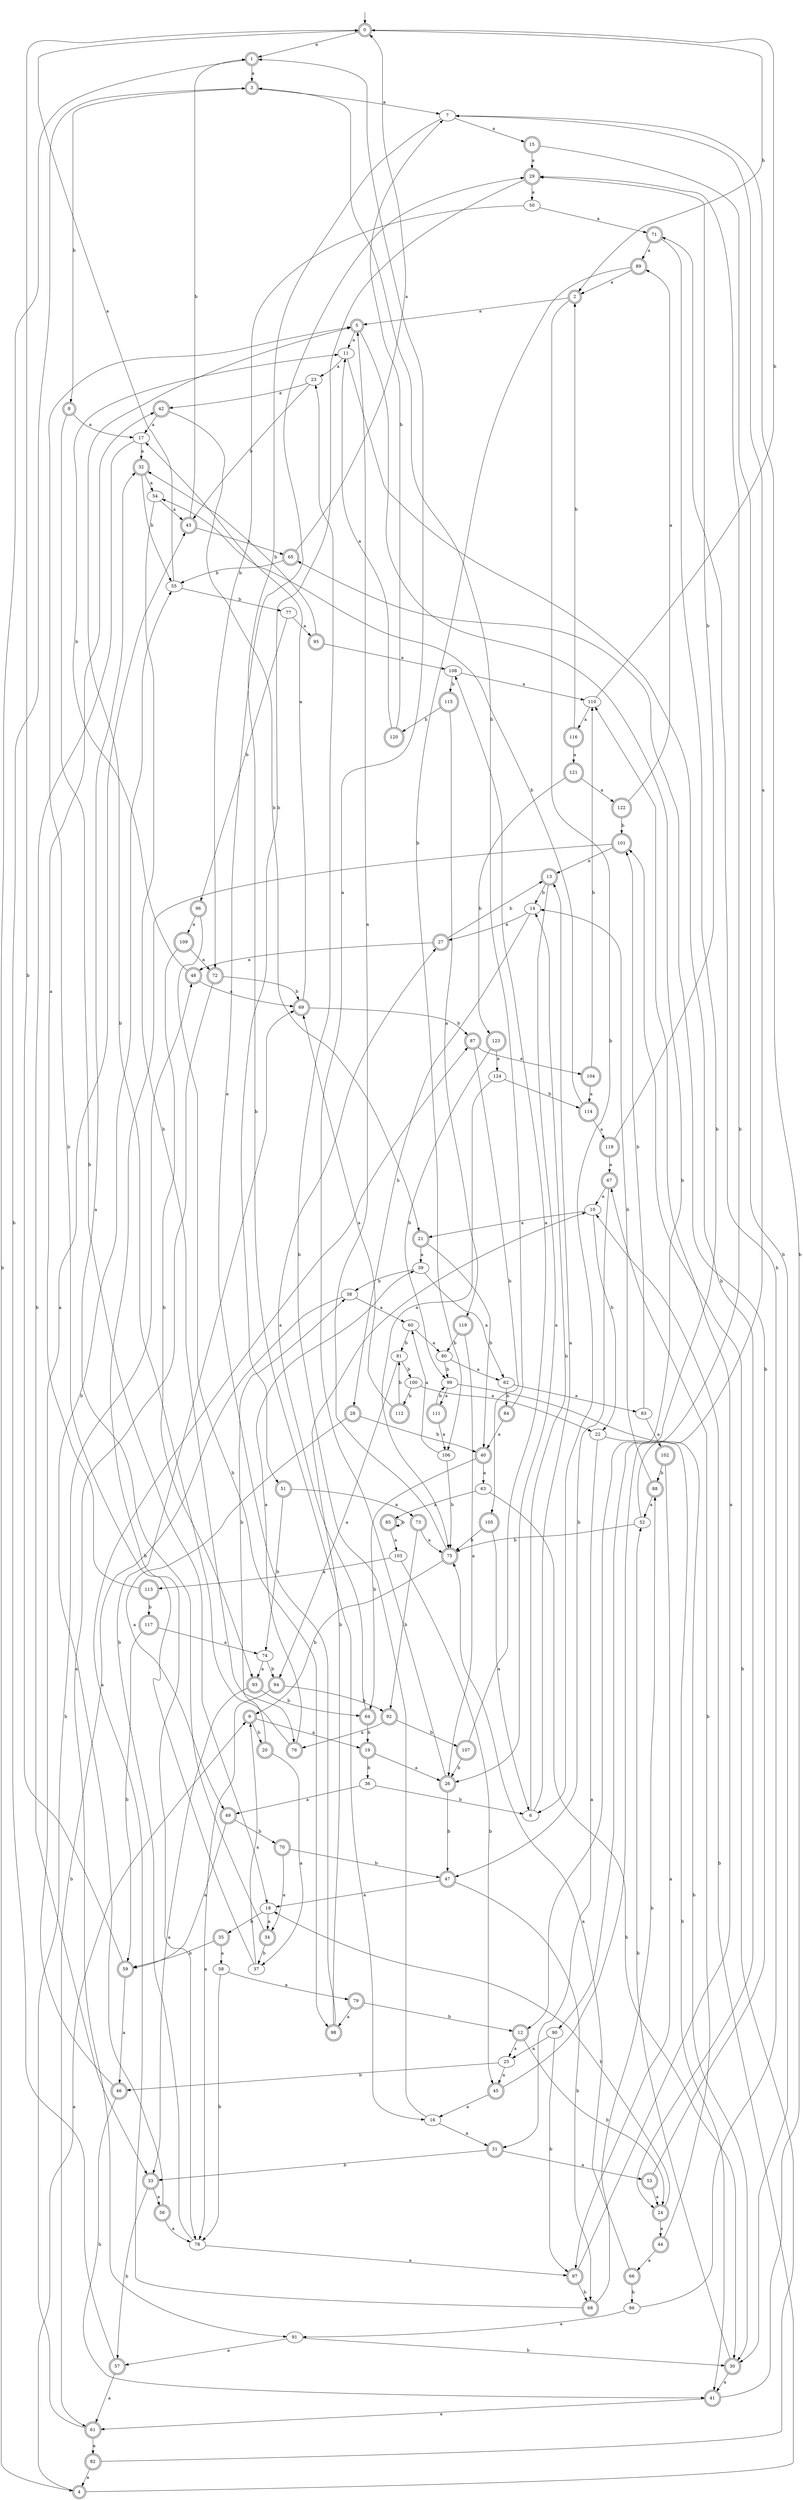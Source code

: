digraph RandomDFA {
  __start0 [label="", shape=none];
  __start0 -> 0 [label=""];
  0 [shape=circle] [shape=doublecircle]
  0 -> 1 [label="a"]
  0 -> 2 [label="b"]
  1 [shape=doublecircle]
  1 -> 3 [label="a"]
  1 -> 4 [label="b"]
  2 [shape=doublecircle]
  2 -> 5 [label="a"]
  2 -> 6 [label="b"]
  3 [shape=doublecircle]
  3 -> 7 [label="a"]
  3 -> 8 [label="b"]
  4 [shape=doublecircle]
  4 -> 9 [label="a"]
  4 -> 10 [label="b"]
  5 [shape=doublecircle]
  5 -> 11 [label="a"]
  5 -> 12 [label="b"]
  6
  6 -> 13 [label="a"]
  6 -> 14 [label="b"]
  7
  7 -> 15 [label="a"]
  7 -> 16 [label="b"]
  8 [shape=doublecircle]
  8 -> 17 [label="a"]
  8 -> 18 [label="b"]
  9 [shape=doublecircle]
  9 -> 19 [label="a"]
  9 -> 20 [label="b"]
  10
  10 -> 21 [label="a"]
  10 -> 22 [label="b"]
  11
  11 -> 23 [label="a"]
  11 -> 24 [label="b"]
  12 [shape=doublecircle]
  12 -> 25 [label="a"]
  12 -> 24 [label="b"]
  13 [shape=doublecircle]
  13 -> 26 [label="a"]
  13 -> 14 [label="b"]
  14
  14 -> 27 [label="a"]
  14 -> 28 [label="b"]
  15 [shape=doublecircle]
  15 -> 29 [label="a"]
  15 -> 30 [label="b"]
  16
  16 -> 31 [label="a"]
  16 -> 23 [label="b"]
  17
  17 -> 32 [label="a"]
  17 -> 33 [label="b"]
  18
  18 -> 34 [label="a"]
  18 -> 35 [label="b"]
  19 [shape=doublecircle]
  19 -> 26 [label="a"]
  19 -> 36 [label="b"]
  20 [shape=doublecircle]
  20 -> 37 [label="a"]
  20 -> 38 [label="b"]
  21 [shape=doublecircle]
  21 -> 39 [label="a"]
  21 -> 40 [label="b"]
  22
  22 -> 31 [label="a"]
  22 -> 41 [label="b"]
  23
  23 -> 42 [label="a"]
  23 -> 43 [label="b"]
  24 [shape=doublecircle]
  24 -> 44 [label="a"]
  24 -> 18 [label="b"]
  25
  25 -> 45 [label="a"]
  25 -> 46 [label="b"]
  26 [shape=doublecircle]
  26 -> 1 [label="a"]
  26 -> 47 [label="b"]
  27 [shape=doublecircle]
  27 -> 48 [label="a"]
  27 -> 13 [label="b"]
  28 [shape=doublecircle]
  28 -> 49 [label="a"]
  28 -> 40 [label="b"]
  29 [shape=doublecircle]
  29 -> 50 [label="a"]
  29 -> 51 [label="b"]
  30 [shape=doublecircle]
  30 -> 41 [label="a"]
  30 -> 52 [label="b"]
  31 [shape=doublecircle]
  31 -> 53 [label="a"]
  31 -> 33 [label="b"]
  32 [shape=doublecircle]
  32 -> 54 [label="a"]
  32 -> 55 [label="b"]
  33 [shape=doublecircle]
  33 -> 56 [label="a"]
  33 -> 57 [label="b"]
  34 [shape=doublecircle]
  34 -> 32 [label="a"]
  34 -> 37 [label="b"]
  35 [shape=doublecircle]
  35 -> 58 [label="a"]
  35 -> 59 [label="b"]
  36
  36 -> 49 [label="a"]
  36 -> 6 [label="b"]
  37
  37 -> 9 [label="a"]
  37 -> 5 [label="b"]
  38
  38 -> 60 [label="a"]
  38 -> 61 [label="b"]
  39
  39 -> 62 [label="a"]
  39 -> 38 [label="b"]
  40 [shape=doublecircle]
  40 -> 63 [label="a"]
  40 -> 64 [label="b"]
  41 [shape=doublecircle]
  41 -> 61 [label="a"]
  41 -> 7 [label="b"]
  42 [shape=doublecircle]
  42 -> 17 [label="a"]
  42 -> 21 [label="b"]
  43 [shape=doublecircle]
  43 -> 65 [label="a"]
  43 -> 1 [label="b"]
  44 [shape=doublecircle]
  44 -> 66 [label="a"]
  44 -> 67 [label="b"]
  45 [shape=doublecircle]
  45 -> 16 [label="a"]
  45 -> 29 [label="b"]
  46 [shape=doublecircle]
  46 -> 43 [label="a"]
  46 -> 41 [label="b"]
  47 [shape=doublecircle]
  47 -> 18 [label="a"]
  47 -> 68 [label="b"]
  48 [shape=doublecircle]
  48 -> 69 [label="a"]
  48 -> 11 [label="b"]
  49 [shape=doublecircle]
  49 -> 59 [label="a"]
  49 -> 70 [label="b"]
  50
  50 -> 71 [label="a"]
  50 -> 72 [label="b"]
  51 [shape=doublecircle]
  51 -> 73 [label="a"]
  51 -> 74 [label="b"]
  52
  52 -> 7 [label="a"]
  52 -> 75 [label="b"]
  53 [shape=doublecircle]
  53 -> 24 [label="a"]
  53 -> 65 [label="b"]
  54
  54 -> 43 [label="a"]
  54 -> 76 [label="b"]
  55
  55 -> 0 [label="a"]
  55 -> 77 [label="b"]
  56 [shape=doublecircle]
  56 -> 78 [label="a"]
  56 -> 55 [label="b"]
  57 [shape=doublecircle]
  57 -> 61 [label="a"]
  57 -> 3 [label="b"]
  58
  58 -> 79 [label="a"]
  58 -> 78 [label="b"]
  59 [shape=doublecircle]
  59 -> 46 [label="a"]
  59 -> 0 [label="b"]
  60
  60 -> 80 [label="a"]
  60 -> 81 [label="b"]
  61 [shape=doublecircle]
  61 -> 82 [label="a"]
  61 -> 48 [label="b"]
  62
  62 -> 83 [label="a"]
  62 -> 84 [label="b"]
  63
  63 -> 85 [label="a"]
  63 -> 30 [label="b"]
  64 [shape=doublecircle]
  64 -> 27 [label="a"]
  64 -> 19 [label="b"]
  65 [shape=doublecircle]
  65 -> 0 [label="a"]
  65 -> 55 [label="b"]
  66 [shape=doublecircle]
  66 -> 75 [label="a"]
  66 -> 86 [label="b"]
  67 [shape=doublecircle]
  67 -> 10 [label="a"]
  67 -> 47 [label="b"]
  68 [shape=doublecircle]
  68 -> 87 [label="a"]
  68 -> 88 [label="b"]
  69 [shape=doublecircle]
  69 -> 17 [label="a"]
  69 -> 87 [label="b"]
  70 [shape=doublecircle]
  70 -> 34 [label="a"]
  70 -> 47 [label="b"]
  71 [shape=doublecircle]
  71 -> 89 [label="a"]
  71 -> 90 [label="b"]
  72 [shape=doublecircle]
  72 -> 91 [label="a"]
  72 -> 69 [label="b"]
  73 [shape=doublecircle]
  73 -> 75 [label="a"]
  73 -> 92 [label="b"]
  74
  74 -> 93 [label="a"]
  74 -> 94 [label="b"]
  75 [shape=doublecircle]
  75 -> 5 [label="a"]
  75 -> 9 [label="b"]
  76 [shape=doublecircle]
  76 -> 39 [label="a"]
  76 -> 5 [label="b"]
  77
  77 -> 95 [label="a"]
  77 -> 96 [label="b"]
  78
  78 -> 97 [label="a"]
  78 -> 69 [label="b"]
  79 [shape=doublecircle]
  79 -> 98 [label="a"]
  79 -> 12 [label="b"]
  80
  80 -> 62 [label="a"]
  80 -> 99 [label="b"]
  81
  81 -> 94 [label="a"]
  81 -> 100 [label="b"]
  82 [shape=doublecircle]
  82 -> 4 [label="a"]
  82 -> 101 [label="b"]
  83
  83 -> 102 [label="a"]
  83 -> 101 [label="b"]
  84 [shape=doublecircle]
  84 -> 40 [label="a"]
  84 -> 3 [label="b"]
  85 [shape=doublecircle]
  85 -> 103 [label="a"]
  85 -> 85 [label="b"]
  86
  86 -> 91 [label="a"]
  86 -> 71 [label="b"]
  87 [shape=doublecircle]
  87 -> 104 [label="a"]
  87 -> 105 [label="b"]
  88 [shape=doublecircle]
  88 -> 52 [label="a"]
  88 -> 14 [label="b"]
  89 [shape=doublecircle]
  89 -> 2 [label="a"]
  89 -> 106 [label="b"]
  90
  90 -> 25 [label="a"]
  90 -> 97 [label="b"]
  91
  91 -> 57 [label="a"]
  91 -> 30 [label="b"]
  92 [shape=doublecircle]
  92 -> 76 [label="a"]
  92 -> 107 [label="b"]
  93 [shape=doublecircle]
  93 -> 33 [label="a"]
  93 -> 64 [label="b"]
  94 [shape=doublecircle]
  94 -> 78 [label="a"]
  94 -> 92 [label="b"]
  95 [shape=doublecircle]
  95 -> 108 [label="a"]
  95 -> 32 [label="b"]
  96 [shape=doublecircle]
  96 -> 109 [label="a"]
  96 -> 98 [label="b"]
  97 [shape=doublecircle]
  97 -> 110 [label="a"]
  97 -> 68 [label="b"]
  98 [shape=doublecircle]
  98 -> 29 [label="a"]
  98 -> 10 [label="b"]
  99
  99 -> 111 [label="a"]
  99 -> 30 [label="b"]
  100
  100 -> 22 [label="a"]
  100 -> 112 [label="b"]
  101 [shape=doublecircle]
  101 -> 13 [label="a"]
  101 -> 78 [label="b"]
  102 [shape=doublecircle]
  102 -> 97 [label="a"]
  102 -> 88 [label="b"]
  103
  103 -> 113 [label="a"]
  103 -> 45 [label="b"]
  104 [shape=doublecircle]
  104 -> 114 [label="a"]
  104 -> 110 [label="b"]
  105 [shape=doublecircle]
  105 -> 6 [label="a"]
  105 -> 75 [label="b"]
  106
  106 -> 60 [label="a"]
  106 -> 75 [label="b"]
  107 [shape=doublecircle]
  107 -> 108 [label="a"]
  107 -> 26 [label="b"]
  108
  108 -> 110 [label="a"]
  108 -> 115 [label="b"]
  109 [shape=doublecircle]
  109 -> 72 [label="a"]
  109 -> 93 [label="b"]
  110
  110 -> 116 [label="a"]
  110 -> 0 [label="b"]
  111 [shape=doublecircle]
  111 -> 106 [label="a"]
  111 -> 99 [label="b"]
  112 [shape=doublecircle]
  112 -> 69 [label="a"]
  112 -> 81 [label="b"]
  113 [shape=doublecircle]
  113 -> 42 [label="a"]
  113 -> 117 [label="b"]
  114 [shape=doublecircle]
  114 -> 118 [label="a"]
  114 -> 54 [label="b"]
  115 [shape=doublecircle]
  115 -> 119 [label="a"]
  115 -> 120 [label="b"]
  116 [shape=doublecircle]
  116 -> 121 [label="a"]
  116 -> 2 [label="b"]
  117 [shape=doublecircle]
  117 -> 74 [label="a"]
  117 -> 59 [label="b"]
  118 [shape=doublecircle]
  118 -> 67 [label="a"]
  118 -> 29 [label="b"]
  119 [shape=doublecircle]
  119 -> 26 [label="a"]
  119 -> 80 [label="b"]
  120 [shape=doublecircle]
  120 -> 11 [label="a"]
  120 -> 7 [label="b"]
  121 [shape=doublecircle]
  121 -> 122 [label="a"]
  121 -> 123 [label="b"]
  122 [shape=doublecircle]
  122 -> 89 [label="a"]
  122 -> 101 [label="b"]
  123 [shape=doublecircle]
  123 -> 124 [label="a"]
  123 -> 99 [label="b"]
  124
  124 -> 75 [label="a"]
  124 -> 114 [label="b"]
}
